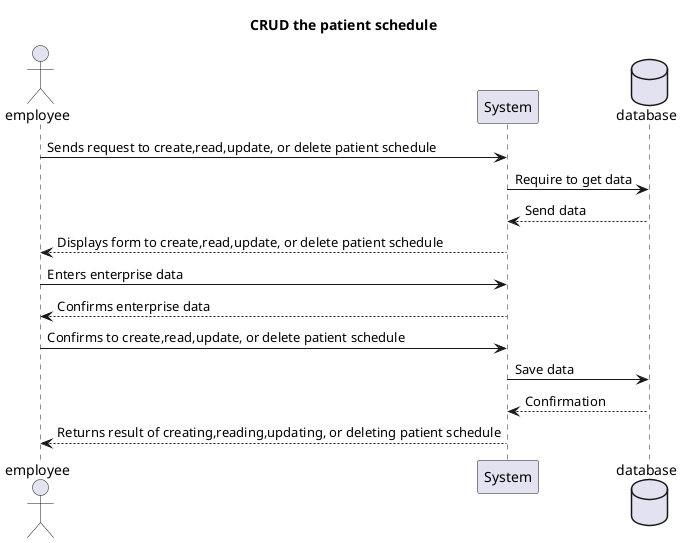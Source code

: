 @startuml
Title CRUD the patient schedule

actor employee
participant System
Database database

employee -> System: Sends request to create,read,update, or delete patient schedule
System -> database:Require to get data
database --> System:Send data
System --> employee: Displays form to create,read,update, or delete patient schedule
employee -> System: Enters enterprise data
System --> employee: Confirms enterprise data
employee -> System: Confirms to create,read,update, or delete patient schedule
System-> database: Save data
database --> System: Confirmation
System --> employee: Returns result of creating,reading,updating, or deleting patient schedule
@enduml
